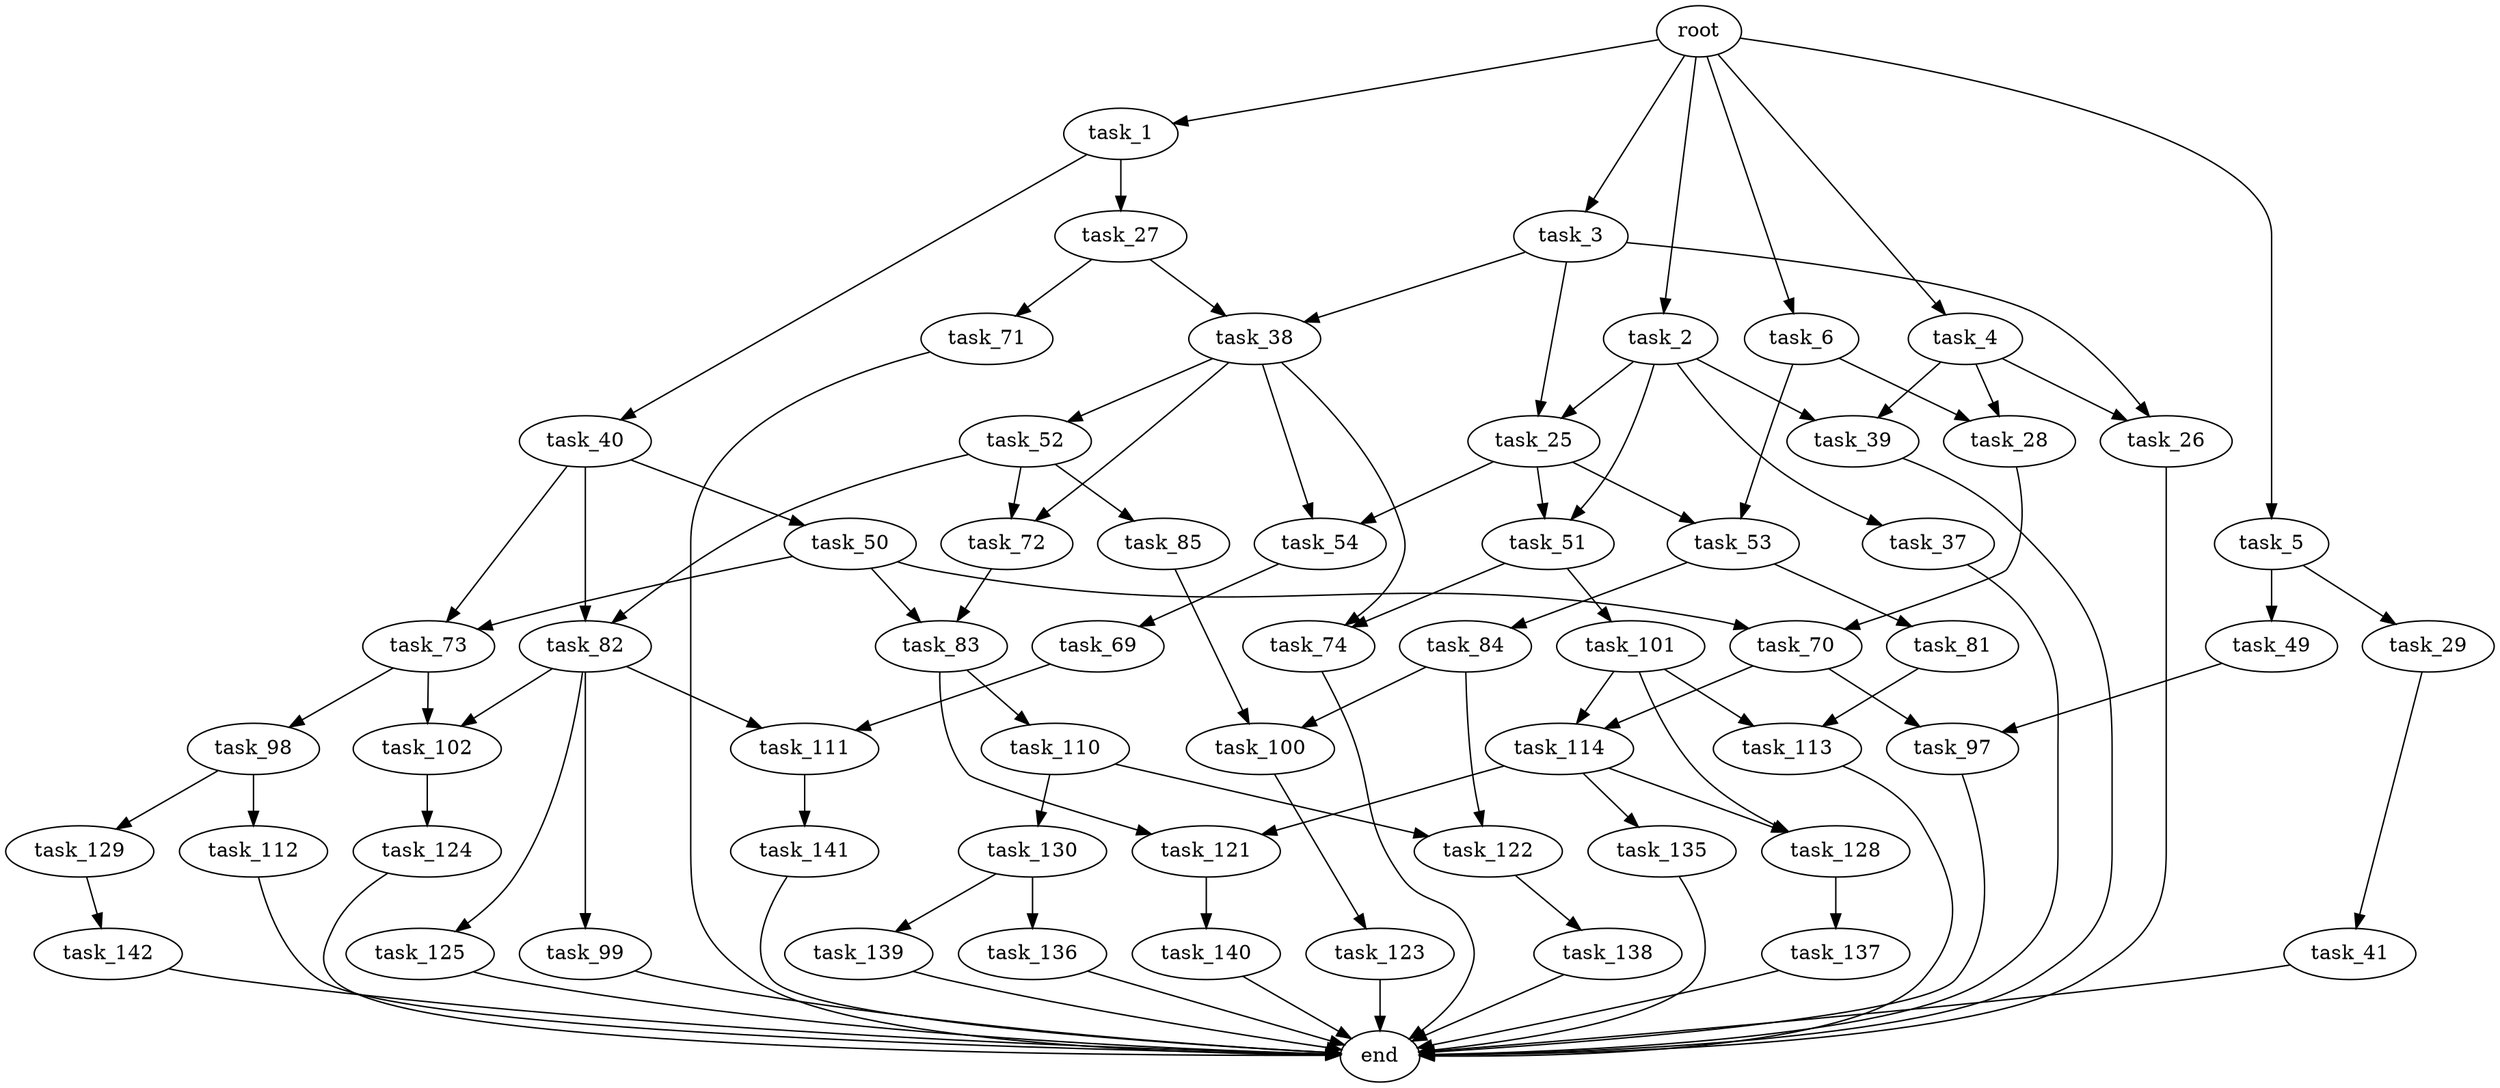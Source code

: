 digraph G {
  root [size="0.000000"];
  task_1 [size="68719476736.000000"];
  task_2 [size="415968472324.000000"];
  task_3 [size="625112640969.000000"];
  task_4 [size="5696909956.000000"];
  task_5 [size="817188816725.000000"];
  task_6 [size="657447069.000000"];
  task_25 [size="6958377687.000000"];
  task_26 [size="161777382195.000000"];
  task_27 [size="40365426722.000000"];
  task_28 [size="176394430192.000000"];
  task_29 [size="12181409635.000000"];
  task_37 [size="70369687454.000000"];
  task_38 [size="94084961367.000000"];
  task_39 [size="68719476736.000000"];
  task_40 [size="11835988432.000000"];
  task_41 [size="142874810040.000000"];
  task_49 [size="15860924766.000000"];
  task_50 [size="782757789696.000000"];
  task_51 [size="2080909914.000000"];
  task_52 [size="134217728000.000000"];
  task_53 [size="368293445632.000000"];
  task_54 [size="782757789696.000000"];
  task_69 [size="24012164031.000000"];
  task_70 [size="416504326968.000000"];
  task_71 [size="3209032873.000000"];
  task_72 [size="12366740848.000000"];
  task_73 [size="247378975266.000000"];
  task_74 [size="1073741824000.000000"];
  task_81 [size="869384848208.000000"];
  task_82 [size="195255429494.000000"];
  task_83 [size="434840292500.000000"];
  task_84 [size="57731545148.000000"];
  task_85 [size="203948653206.000000"];
  task_97 [size="21374309408.000000"];
  task_98 [size="21885217061.000000"];
  task_99 [size="17711191176.000000"];
  task_100 [size="13008597194.000000"];
  task_101 [size="782757789696.000000"];
  task_102 [size="549755813888.000000"];
  task_110 [size="231928233984.000000"];
  task_111 [size="8346733347.000000"];
  task_112 [size="113157252135.000000"];
  task_113 [size="549755813888.000000"];
  task_114 [size="68719476736.000000"];
  task_121 [size="549755813888.000000"];
  task_122 [size="33915745186.000000"];
  task_123 [size="828703031421.000000"];
  task_124 [size="364382843545.000000"];
  task_125 [size="549755813888.000000"];
  task_128 [size="134217728000.000000"];
  task_129 [size="28991029248.000000"];
  task_130 [size="310112108877.000000"];
  task_135 [size="231928233984.000000"];
  task_136 [size="15836796569.000000"];
  task_137 [size="7437342397.000000"];
  task_138 [size="22796377667.000000"];
  task_139 [size="68719476736.000000"];
  task_140 [size="364180432584.000000"];
  task_141 [size="28991029248.000000"];
  task_142 [size="28724465477.000000"];
  end [size="0.000000"];

  root -> task_1 [size="1.000000"];
  root -> task_2 [size="1.000000"];
  root -> task_3 [size="1.000000"];
  root -> task_4 [size="1.000000"];
  root -> task_5 [size="1.000000"];
  root -> task_6 [size="1.000000"];
  task_1 -> task_27 [size="134217728.000000"];
  task_1 -> task_40 [size="134217728.000000"];
  task_2 -> task_25 [size="838860800.000000"];
  task_2 -> task_37 [size="838860800.000000"];
  task_2 -> task_39 [size="838860800.000000"];
  task_2 -> task_51 [size="838860800.000000"];
  task_3 -> task_25 [size="411041792.000000"];
  task_3 -> task_26 [size="411041792.000000"];
  task_3 -> task_38 [size="411041792.000000"];
  task_4 -> task_26 [size="301989888.000000"];
  task_4 -> task_28 [size="301989888.000000"];
  task_4 -> task_39 [size="301989888.000000"];
  task_5 -> task_29 [size="679477248.000000"];
  task_5 -> task_49 [size="679477248.000000"];
  task_6 -> task_28 [size="33554432.000000"];
  task_6 -> task_53 [size="33554432.000000"];
  task_25 -> task_51 [size="209715200.000000"];
  task_25 -> task_53 [size="209715200.000000"];
  task_25 -> task_54 [size="209715200.000000"];
  task_26 -> end [size="1.000000"];
  task_27 -> task_38 [size="33554432.000000"];
  task_27 -> task_71 [size="33554432.000000"];
  task_28 -> task_70 [size="209715200.000000"];
  task_29 -> task_41 [size="33554432.000000"];
  task_37 -> end [size="1.000000"];
  task_38 -> task_52 [size="209715200.000000"];
  task_38 -> task_54 [size="209715200.000000"];
  task_38 -> task_72 [size="209715200.000000"];
  task_38 -> task_74 [size="209715200.000000"];
  task_39 -> end [size="1.000000"];
  task_40 -> task_50 [size="679477248.000000"];
  task_40 -> task_73 [size="679477248.000000"];
  task_40 -> task_82 [size="679477248.000000"];
  task_41 -> end [size="1.000000"];
  task_49 -> task_97 [size="679477248.000000"];
  task_50 -> task_70 [size="679477248.000000"];
  task_50 -> task_73 [size="679477248.000000"];
  task_50 -> task_83 [size="679477248.000000"];
  task_51 -> task_74 [size="33554432.000000"];
  task_51 -> task_101 [size="33554432.000000"];
  task_52 -> task_72 [size="209715200.000000"];
  task_52 -> task_82 [size="209715200.000000"];
  task_52 -> task_85 [size="209715200.000000"];
  task_53 -> task_81 [size="411041792.000000"];
  task_53 -> task_84 [size="411041792.000000"];
  task_54 -> task_69 [size="679477248.000000"];
  task_69 -> task_111 [size="411041792.000000"];
  task_70 -> task_97 [size="679477248.000000"];
  task_70 -> task_114 [size="679477248.000000"];
  task_71 -> end [size="1.000000"];
  task_72 -> task_83 [size="301989888.000000"];
  task_73 -> task_98 [size="411041792.000000"];
  task_73 -> task_102 [size="411041792.000000"];
  task_74 -> end [size="1.000000"];
  task_81 -> task_113 [size="536870912.000000"];
  task_82 -> task_99 [size="209715200.000000"];
  task_82 -> task_102 [size="209715200.000000"];
  task_82 -> task_111 [size="209715200.000000"];
  task_82 -> task_125 [size="209715200.000000"];
  task_83 -> task_110 [size="536870912.000000"];
  task_83 -> task_121 [size="536870912.000000"];
  task_84 -> task_100 [size="75497472.000000"];
  task_84 -> task_122 [size="75497472.000000"];
  task_85 -> task_100 [size="134217728.000000"];
  task_97 -> end [size="1.000000"];
  task_98 -> task_112 [size="679477248.000000"];
  task_98 -> task_129 [size="679477248.000000"];
  task_99 -> end [size="1.000000"];
  task_100 -> task_123 [size="411041792.000000"];
  task_101 -> task_113 [size="679477248.000000"];
  task_101 -> task_114 [size="679477248.000000"];
  task_101 -> task_128 [size="679477248.000000"];
  task_102 -> task_124 [size="536870912.000000"];
  task_110 -> task_122 [size="301989888.000000"];
  task_110 -> task_130 [size="301989888.000000"];
  task_111 -> task_141 [size="536870912.000000"];
  task_112 -> end [size="1.000000"];
  task_113 -> end [size="1.000000"];
  task_114 -> task_121 [size="134217728.000000"];
  task_114 -> task_128 [size="134217728.000000"];
  task_114 -> task_135 [size="134217728.000000"];
  task_121 -> task_140 [size="536870912.000000"];
  task_122 -> task_138 [size="838860800.000000"];
  task_123 -> end [size="1.000000"];
  task_124 -> end [size="1.000000"];
  task_125 -> end [size="1.000000"];
  task_128 -> task_137 [size="209715200.000000"];
  task_129 -> task_142 [size="75497472.000000"];
  task_130 -> task_136 [size="679477248.000000"];
  task_130 -> task_139 [size="679477248.000000"];
  task_135 -> end [size="1.000000"];
  task_136 -> end [size="1.000000"];
  task_137 -> end [size="1.000000"];
  task_138 -> end [size="1.000000"];
  task_139 -> end [size="1.000000"];
  task_140 -> end [size="1.000000"];
  task_141 -> end [size="1.000000"];
  task_142 -> end [size="1.000000"];
}
